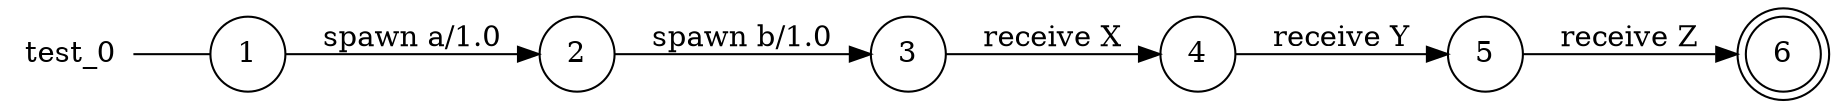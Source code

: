 digraph test_0 {
	rankdir="LR";
	n_0 [label="test_0", shape="plaintext"];
	n_1 [id="5", shape=doublecircle, label="6"];
	n_2 [id="6", shape=circle, label="3"];
	n_3 [id="1", shape=circle, label="1"];
	n_0 -> n_3 [arrowhead=none];
	n_4 [id="2", shape=circle, label="2"];
	n_5 [id="4", shape=circle, label="5"];
	n_6 [id="3", shape=circle, label="4"];

	n_4 -> n_2 [id="[$e|1]", label="spawn b/1.0"];
	n_5 -> n_1 [id="[$e|0]", label="receive Z"];
	n_3 -> n_4 [id="[$e|2]", label="spawn a/1.0"];
	n_2 -> n_6 [id="[$e|3]", label="receive X"];
	n_6 -> n_5 [id="[$e|4]", label="receive Y"];
}
